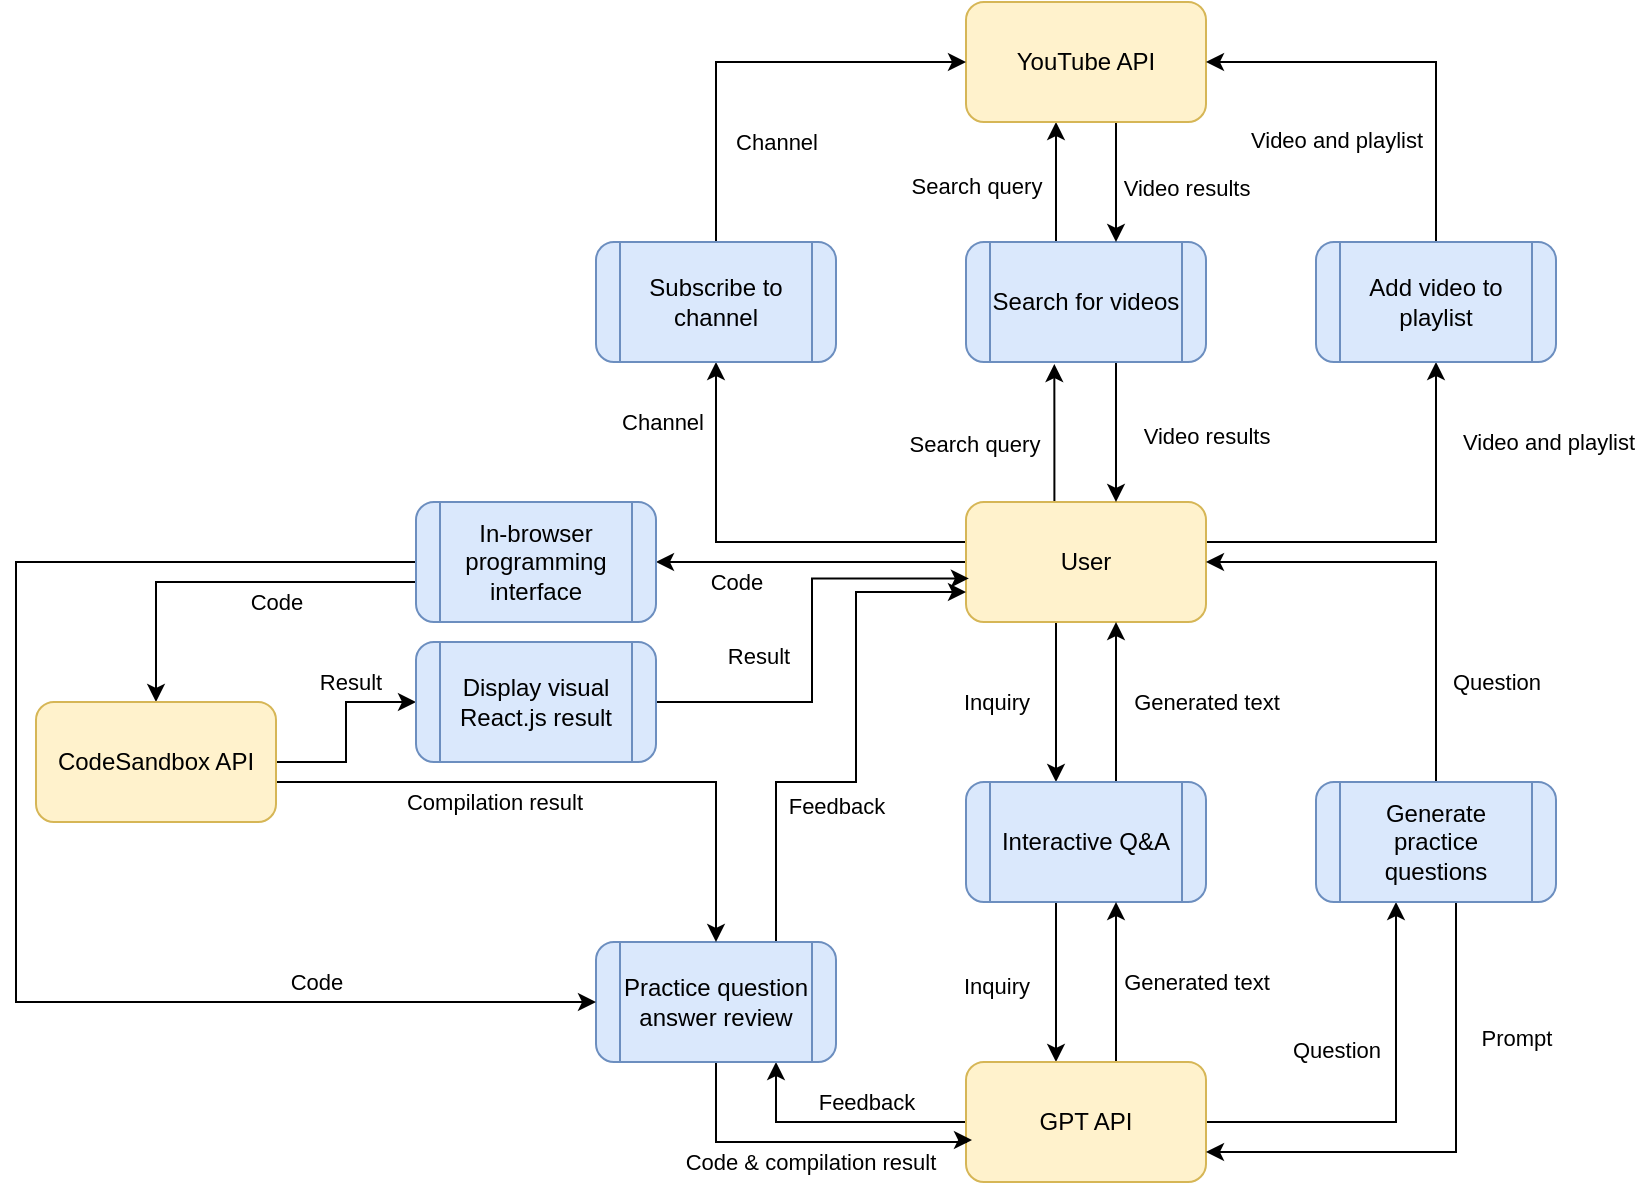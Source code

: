 <mxfile version="22.0.8" type="device">
  <diagram name="Page-1" id="ypOa5zoSojB9r4AnzR8N">
    <mxGraphModel dx="1562" dy="865" grid="1" gridSize="10" guides="1" tooltips="1" connect="1" arrows="1" fold="1" page="1" pageScale="1" pageWidth="850" pageHeight="1100" math="0" shadow="0">
      <root>
        <mxCell id="0" />
        <mxCell id="1" parent="0" />
        <mxCell id="GjJFV9fQAd99NkUiTiCJ-3" value="" style="edgeStyle=orthogonalEdgeStyle;rounded=0;orthogonalLoop=1;jettySize=auto;html=1;entryX=0.368;entryY=1.017;entryDx=0;entryDy=0;entryPerimeter=0;" edge="1" parent="1" source="GjJFV9fQAd99NkUiTiCJ-1" target="GjJFV9fQAd99NkUiTiCJ-2">
          <mxGeometry relative="1" as="geometry">
            <Array as="points">
              <mxPoint x="540" y="350" />
            </Array>
          </mxGeometry>
        </mxCell>
        <mxCell id="GjJFV9fQAd99NkUiTiCJ-4" value="Search query" style="edgeLabel;html=1;align=center;verticalAlign=middle;resizable=0;points=[];" vertex="1" connectable="0" parent="GjJFV9fQAd99NkUiTiCJ-3">
          <mxGeometry y="3" relative="1" as="geometry">
            <mxPoint x="-37" y="5" as="offset" />
          </mxGeometry>
        </mxCell>
        <mxCell id="GjJFV9fQAd99NkUiTiCJ-13" value="" style="edgeStyle=orthogonalEdgeStyle;rounded=0;orthogonalLoop=1;jettySize=auto;html=1;" edge="1" parent="1" source="GjJFV9fQAd99NkUiTiCJ-1" target="GjJFV9fQAd99NkUiTiCJ-12">
          <mxGeometry relative="1" as="geometry">
            <Array as="points">
              <mxPoint x="730" y="410" />
            </Array>
          </mxGeometry>
        </mxCell>
        <mxCell id="GjJFV9fQAd99NkUiTiCJ-15" value="Video and playlist" style="edgeLabel;html=1;align=center;verticalAlign=middle;resizable=0;points=[];" vertex="1" connectable="0" parent="GjJFV9fQAd99NkUiTiCJ-13">
          <mxGeometry x="-0.08" y="3" relative="1" as="geometry">
            <mxPoint x="76" y="-47" as="offset" />
          </mxGeometry>
        </mxCell>
        <mxCell id="GjJFV9fQAd99NkUiTiCJ-19" value="" style="edgeStyle=orthogonalEdgeStyle;rounded=0;orthogonalLoop=1;jettySize=auto;html=1;" edge="1" parent="1" source="GjJFV9fQAd99NkUiTiCJ-1" target="GjJFV9fQAd99NkUiTiCJ-18">
          <mxGeometry relative="1" as="geometry">
            <Array as="points">
              <mxPoint x="370" y="410" />
            </Array>
          </mxGeometry>
        </mxCell>
        <mxCell id="GjJFV9fQAd99NkUiTiCJ-21" value="Channel" style="edgeLabel;html=1;align=center;verticalAlign=middle;resizable=0;points=[];" vertex="1" connectable="0" parent="GjJFV9fQAd99NkUiTiCJ-19">
          <mxGeometry x="-0.412" y="-3" relative="1" as="geometry">
            <mxPoint x="-89" y="-57" as="offset" />
          </mxGeometry>
        </mxCell>
        <mxCell id="GjJFV9fQAd99NkUiTiCJ-24" value="" style="edgeStyle=orthogonalEdgeStyle;rounded=0;orthogonalLoop=1;jettySize=auto;html=1;" edge="1" parent="1" source="GjJFV9fQAd99NkUiTiCJ-1" target="GjJFV9fQAd99NkUiTiCJ-23">
          <mxGeometry relative="1" as="geometry">
            <Array as="points">
              <mxPoint x="540" y="490" />
              <mxPoint x="540" y="490" />
            </Array>
          </mxGeometry>
        </mxCell>
        <mxCell id="GjJFV9fQAd99NkUiTiCJ-25" value="Inquiry" style="edgeLabel;html=1;align=center;verticalAlign=middle;resizable=0;points=[];" vertex="1" connectable="0" parent="GjJFV9fQAd99NkUiTiCJ-24">
          <mxGeometry y="-1" relative="1" as="geometry">
            <mxPoint x="-29" as="offset" />
          </mxGeometry>
        </mxCell>
        <mxCell id="GjJFV9fQAd99NkUiTiCJ-44" style="edgeStyle=orthogonalEdgeStyle;rounded=0;orthogonalLoop=1;jettySize=auto;html=1;entryX=1;entryY=0.5;entryDx=0;entryDy=0;" edge="1" parent="1" source="GjJFV9fQAd99NkUiTiCJ-1" target="GjJFV9fQAd99NkUiTiCJ-45">
          <mxGeometry relative="1" as="geometry">
            <mxPoint x="320" y="440" as="targetPoint" />
          </mxGeometry>
        </mxCell>
        <mxCell id="GjJFV9fQAd99NkUiTiCJ-47" value="Code" style="edgeLabel;html=1;align=center;verticalAlign=middle;resizable=0;points=[];" vertex="1" connectable="0" parent="GjJFV9fQAd99NkUiTiCJ-44">
          <mxGeometry x="-0.052" y="-1" relative="1" as="geometry">
            <mxPoint x="-42" y="11" as="offset" />
          </mxGeometry>
        </mxCell>
        <mxCell id="GjJFV9fQAd99NkUiTiCJ-1" value="User" style="rounded=1;whiteSpace=wrap;html=1;fillColor=#fff2cc;strokeColor=#d6b656;" vertex="1" parent="1">
          <mxGeometry x="495" y="390" width="120" height="60" as="geometry" />
        </mxCell>
        <mxCell id="GjJFV9fQAd99NkUiTiCJ-5" style="edgeStyle=orthogonalEdgeStyle;rounded=0;orthogonalLoop=1;jettySize=auto;html=1;" edge="1" parent="1">
          <mxGeometry relative="1" as="geometry">
            <mxPoint x="570" y="320" as="sourcePoint" />
            <mxPoint x="570" y="390" as="targetPoint" />
            <Array as="points">
              <mxPoint x="570" y="320" />
              <mxPoint x="570" y="390" />
            </Array>
          </mxGeometry>
        </mxCell>
        <mxCell id="GjJFV9fQAd99NkUiTiCJ-6" value="Video results" style="edgeLabel;html=1;align=center;verticalAlign=middle;resizable=0;points=[];" vertex="1" connectable="0" parent="GjJFV9fQAd99NkUiTiCJ-5">
          <mxGeometry x="-0.1" relative="1" as="geometry">
            <mxPoint x="45" y="5" as="offset" />
          </mxGeometry>
        </mxCell>
        <mxCell id="GjJFV9fQAd99NkUiTiCJ-8" value="" style="edgeStyle=orthogonalEdgeStyle;rounded=0;orthogonalLoop=1;jettySize=auto;html=1;exitX=0.375;exitY=0;exitDx=0;exitDy=0;exitPerimeter=0;" edge="1" parent="1" source="GjJFV9fQAd99NkUiTiCJ-2" target="GjJFV9fQAd99NkUiTiCJ-7">
          <mxGeometry relative="1" as="geometry">
            <mxPoint x="540" y="190" as="targetPoint" />
            <Array as="points">
              <mxPoint x="540" y="200" />
              <mxPoint x="540" y="200" />
            </Array>
          </mxGeometry>
        </mxCell>
        <mxCell id="GjJFV9fQAd99NkUiTiCJ-9" value="Search query" style="edgeLabel;html=1;align=center;verticalAlign=middle;resizable=0;points=[];" vertex="1" connectable="0" parent="GjJFV9fQAd99NkUiTiCJ-8">
          <mxGeometry x="-0.05" y="1" relative="1" as="geometry">
            <mxPoint x="-39" as="offset" />
          </mxGeometry>
        </mxCell>
        <mxCell id="GjJFV9fQAd99NkUiTiCJ-2" value="Search for videos" style="shape=process;whiteSpace=wrap;html=1;backgroundOutline=1;fillColor=#dae8fc;strokeColor=#6c8ebf;rounded=1;" vertex="1" parent="1">
          <mxGeometry x="495" y="260" width="120" height="60" as="geometry" />
        </mxCell>
        <mxCell id="GjJFV9fQAd99NkUiTiCJ-10" value="" style="edgeStyle=orthogonalEdgeStyle;rounded=0;orthogonalLoop=1;jettySize=auto;html=1;" edge="1" parent="1" source="GjJFV9fQAd99NkUiTiCJ-7" target="GjJFV9fQAd99NkUiTiCJ-2">
          <mxGeometry relative="1" as="geometry">
            <Array as="points">
              <mxPoint x="570" y="230" />
              <mxPoint x="570" y="230" />
            </Array>
          </mxGeometry>
        </mxCell>
        <mxCell id="GjJFV9fQAd99NkUiTiCJ-11" value="Video results" style="edgeLabel;html=1;align=center;verticalAlign=middle;resizable=0;points=[];" vertex="1" connectable="0" parent="GjJFV9fQAd99NkUiTiCJ-10">
          <mxGeometry x="-0.275" y="1" relative="1" as="geometry">
            <mxPoint x="34" y="11" as="offset" />
          </mxGeometry>
        </mxCell>
        <mxCell id="GjJFV9fQAd99NkUiTiCJ-7" value="YouTube API" style="whiteSpace=wrap;html=1;fillColor=#fff2cc;strokeColor=#d6b656;rounded=1;" vertex="1" parent="1">
          <mxGeometry x="495" y="140" width="120" height="60" as="geometry" />
        </mxCell>
        <mxCell id="GjJFV9fQAd99NkUiTiCJ-16" style="edgeStyle=orthogonalEdgeStyle;rounded=0;orthogonalLoop=1;jettySize=auto;html=1;entryX=1;entryY=0.5;entryDx=0;entryDy=0;" edge="1" parent="1" source="GjJFV9fQAd99NkUiTiCJ-12" target="GjJFV9fQAd99NkUiTiCJ-7">
          <mxGeometry relative="1" as="geometry">
            <Array as="points">
              <mxPoint x="730" y="170" />
            </Array>
          </mxGeometry>
        </mxCell>
        <mxCell id="GjJFV9fQAd99NkUiTiCJ-17" value="Video and playlist" style="edgeLabel;html=1;align=center;verticalAlign=middle;resizable=0;points=[];" vertex="1" connectable="0" parent="GjJFV9fQAd99NkUiTiCJ-16">
          <mxGeometry x="-0.455" relative="1" as="geometry">
            <mxPoint x="-50" y="5" as="offset" />
          </mxGeometry>
        </mxCell>
        <mxCell id="GjJFV9fQAd99NkUiTiCJ-12" value="Add video to playlist" style="shape=process;whiteSpace=wrap;html=1;backgroundOutline=1;fillColor=#dae8fc;strokeColor=#6c8ebf;rounded=1;" vertex="1" parent="1">
          <mxGeometry x="670" y="260" width="120" height="60" as="geometry" />
        </mxCell>
        <mxCell id="GjJFV9fQAd99NkUiTiCJ-20" style="edgeStyle=orthogonalEdgeStyle;rounded=0;orthogonalLoop=1;jettySize=auto;html=1;entryX=0;entryY=0.5;entryDx=0;entryDy=0;" edge="1" parent="1" source="GjJFV9fQAd99NkUiTiCJ-18" target="GjJFV9fQAd99NkUiTiCJ-7">
          <mxGeometry relative="1" as="geometry">
            <Array as="points">
              <mxPoint x="370" y="170" />
            </Array>
          </mxGeometry>
        </mxCell>
        <mxCell id="GjJFV9fQAd99NkUiTiCJ-22" value="Channel" style="edgeLabel;html=1;align=center;verticalAlign=middle;resizable=0;points=[];" vertex="1" connectable="0" parent="GjJFV9fQAd99NkUiTiCJ-20">
          <mxGeometry x="-0.488" y="1" relative="1" as="geometry">
            <mxPoint x="31" y="5" as="offset" />
          </mxGeometry>
        </mxCell>
        <mxCell id="GjJFV9fQAd99NkUiTiCJ-18" value="Subscribe to channel" style="shape=process;whiteSpace=wrap;html=1;backgroundOutline=1;fillColor=#dae8fc;strokeColor=#6c8ebf;rounded=1;" vertex="1" parent="1">
          <mxGeometry x="310" y="260" width="120" height="60" as="geometry" />
        </mxCell>
        <mxCell id="GjJFV9fQAd99NkUiTiCJ-26" style="edgeStyle=orthogonalEdgeStyle;rounded=0;orthogonalLoop=1;jettySize=auto;html=1;" edge="1" parent="1" source="GjJFV9fQAd99NkUiTiCJ-23" target="GjJFV9fQAd99NkUiTiCJ-1">
          <mxGeometry relative="1" as="geometry">
            <Array as="points">
              <mxPoint x="570" y="490" />
              <mxPoint x="570" y="490" />
            </Array>
          </mxGeometry>
        </mxCell>
        <mxCell id="GjJFV9fQAd99NkUiTiCJ-27" value="Generated text" style="edgeLabel;html=1;align=center;verticalAlign=middle;resizable=0;points=[];" vertex="1" connectable="0" parent="GjJFV9fQAd99NkUiTiCJ-26">
          <mxGeometry x="0.025" y="-2" relative="1" as="geometry">
            <mxPoint x="43" y="1" as="offset" />
          </mxGeometry>
        </mxCell>
        <mxCell id="GjJFV9fQAd99NkUiTiCJ-29" value="" style="edgeStyle=orthogonalEdgeStyle;rounded=0;orthogonalLoop=1;jettySize=auto;html=1;" edge="1" parent="1" source="GjJFV9fQAd99NkUiTiCJ-23" target="GjJFV9fQAd99NkUiTiCJ-28">
          <mxGeometry relative="1" as="geometry">
            <Array as="points">
              <mxPoint x="540" y="620" />
              <mxPoint x="540" y="620" />
            </Array>
          </mxGeometry>
        </mxCell>
        <mxCell id="GjJFV9fQAd99NkUiTiCJ-30" value="Inquiry" style="edgeLabel;html=1;align=center;verticalAlign=middle;resizable=0;points=[];" vertex="1" connectable="0" parent="GjJFV9fQAd99NkUiTiCJ-29">
          <mxGeometry x="0.05" y="-3" relative="1" as="geometry">
            <mxPoint x="-27" as="offset" />
          </mxGeometry>
        </mxCell>
        <mxCell id="GjJFV9fQAd99NkUiTiCJ-23" value="Interactive Q&amp;amp;A" style="shape=process;whiteSpace=wrap;html=1;backgroundOutline=1;fillColor=#dae8fc;strokeColor=#6c8ebf;rounded=1;" vertex="1" parent="1">
          <mxGeometry x="495" y="530" width="120" height="60" as="geometry" />
        </mxCell>
        <mxCell id="GjJFV9fQAd99NkUiTiCJ-31" style="edgeStyle=orthogonalEdgeStyle;rounded=0;orthogonalLoop=1;jettySize=auto;html=1;" edge="1" parent="1" source="GjJFV9fQAd99NkUiTiCJ-28">
          <mxGeometry relative="1" as="geometry">
            <mxPoint x="570" y="590" as="targetPoint" />
            <Array as="points">
              <mxPoint x="570" y="590" />
            </Array>
          </mxGeometry>
        </mxCell>
        <mxCell id="GjJFV9fQAd99NkUiTiCJ-32" value="Generated text" style="edgeLabel;html=1;align=center;verticalAlign=middle;resizable=0;points=[];" vertex="1" connectable="0" parent="GjJFV9fQAd99NkUiTiCJ-31">
          <mxGeometry x="0.15" y="-1" relative="1" as="geometry">
            <mxPoint x="39" y="6" as="offset" />
          </mxGeometry>
        </mxCell>
        <mxCell id="GjJFV9fQAd99NkUiTiCJ-39" value="" style="edgeStyle=orthogonalEdgeStyle;rounded=0;orthogonalLoop=1;jettySize=auto;html=1;" edge="1" parent="1" source="GjJFV9fQAd99NkUiTiCJ-28" target="GjJFV9fQAd99NkUiTiCJ-38">
          <mxGeometry relative="1" as="geometry">
            <Array as="points">
              <mxPoint x="710" y="700" />
            </Array>
          </mxGeometry>
        </mxCell>
        <mxCell id="GjJFV9fQAd99NkUiTiCJ-40" value="Question" style="edgeLabel;html=1;align=center;verticalAlign=middle;resizable=0;points=[];" vertex="1" connectable="0" parent="GjJFV9fQAd99NkUiTiCJ-39">
          <mxGeometry x="0.624" y="-2" relative="1" as="geometry">
            <mxPoint x="-32" y="35" as="offset" />
          </mxGeometry>
        </mxCell>
        <mxCell id="GjJFV9fQAd99NkUiTiCJ-64" style="edgeStyle=orthogonalEdgeStyle;rounded=0;orthogonalLoop=1;jettySize=auto;html=1;entryX=0.75;entryY=1;entryDx=0;entryDy=0;" edge="1" parent="1" source="GjJFV9fQAd99NkUiTiCJ-28" target="GjJFV9fQAd99NkUiTiCJ-35">
          <mxGeometry relative="1" as="geometry" />
        </mxCell>
        <mxCell id="GjJFV9fQAd99NkUiTiCJ-65" value="Feedback" style="edgeLabel;html=1;align=center;verticalAlign=middle;resizable=0;points=[];" vertex="1" connectable="0" parent="GjJFV9fQAd99NkUiTiCJ-64">
          <mxGeometry x="-0.2" y="-4" relative="1" as="geometry">
            <mxPoint y="-6" as="offset" />
          </mxGeometry>
        </mxCell>
        <mxCell id="GjJFV9fQAd99NkUiTiCJ-28" value="GPT API" style="whiteSpace=wrap;html=1;fillColor=#fff2cc;strokeColor=#d6b656;rounded=1;" vertex="1" parent="1">
          <mxGeometry x="495" y="670" width="120" height="60" as="geometry" />
        </mxCell>
        <mxCell id="GjJFV9fQAd99NkUiTiCJ-43" style="edgeStyle=orthogonalEdgeStyle;rounded=0;orthogonalLoop=1;jettySize=auto;html=1;entryX=0.025;entryY=0.65;entryDx=0;entryDy=0;entryPerimeter=0;" edge="1" parent="1" source="GjJFV9fQAd99NkUiTiCJ-35" target="GjJFV9fQAd99NkUiTiCJ-28">
          <mxGeometry relative="1" as="geometry">
            <Array as="points">
              <mxPoint x="370" y="710" />
              <mxPoint x="495" y="710" />
              <mxPoint x="495" y="709" />
            </Array>
          </mxGeometry>
        </mxCell>
        <mxCell id="GjJFV9fQAd99NkUiTiCJ-46" value="Code &amp;amp; compilation result" style="edgeLabel;html=1;align=center;verticalAlign=middle;resizable=0;points=[];" vertex="1" connectable="0" parent="GjJFV9fQAd99NkUiTiCJ-43">
          <mxGeometry x="-0.022" relative="1" as="geometry">
            <mxPoint x="4" y="10" as="offset" />
          </mxGeometry>
        </mxCell>
        <mxCell id="GjJFV9fQAd99NkUiTiCJ-66" style="edgeStyle=orthogonalEdgeStyle;rounded=0;orthogonalLoop=1;jettySize=auto;html=1;exitX=0.75;exitY=0;exitDx=0;exitDy=0;entryX=0;entryY=0.75;entryDx=0;entryDy=0;" edge="1" parent="1" source="GjJFV9fQAd99NkUiTiCJ-35" target="GjJFV9fQAd99NkUiTiCJ-1">
          <mxGeometry relative="1" as="geometry">
            <mxPoint x="490" y="440" as="targetPoint" />
            <Array as="points">
              <mxPoint x="400" y="530" />
              <mxPoint x="440" y="530" />
              <mxPoint x="440" y="435" />
            </Array>
          </mxGeometry>
        </mxCell>
        <mxCell id="GjJFV9fQAd99NkUiTiCJ-67" value="Feedback" style="edgeLabel;html=1;align=center;verticalAlign=middle;resizable=0;points=[];" vertex="1" connectable="0" parent="GjJFV9fQAd99NkUiTiCJ-66">
          <mxGeometry x="0.137" y="-3" relative="1" as="geometry">
            <mxPoint x="-13" y="45" as="offset" />
          </mxGeometry>
        </mxCell>
        <mxCell id="GjJFV9fQAd99NkUiTiCJ-35" value="Practice question answer review" style="shape=process;whiteSpace=wrap;html=1;backgroundOutline=1;fillColor=#dae8fc;strokeColor=#6c8ebf;rounded=1;" vertex="1" parent="1">
          <mxGeometry x="310" y="610" width="120" height="60" as="geometry" />
        </mxCell>
        <mxCell id="GjJFV9fQAd99NkUiTiCJ-41" style="edgeStyle=orthogonalEdgeStyle;rounded=0;orthogonalLoop=1;jettySize=auto;html=1;entryX=1;entryY=0.5;entryDx=0;entryDy=0;" edge="1" parent="1" source="GjJFV9fQAd99NkUiTiCJ-38" target="GjJFV9fQAd99NkUiTiCJ-1">
          <mxGeometry relative="1" as="geometry">
            <Array as="points">
              <mxPoint x="730" y="420" />
            </Array>
          </mxGeometry>
        </mxCell>
        <mxCell id="GjJFV9fQAd99NkUiTiCJ-42" value="Question" style="edgeLabel;html=1;align=center;verticalAlign=middle;resizable=0;points=[];" vertex="1" connectable="0" parent="GjJFV9fQAd99NkUiTiCJ-41">
          <mxGeometry x="-0.458" y="1" relative="1" as="geometry">
            <mxPoint x="31" y="11" as="offset" />
          </mxGeometry>
        </mxCell>
        <mxCell id="GjJFV9fQAd99NkUiTiCJ-69" style="edgeStyle=orthogonalEdgeStyle;rounded=0;orthogonalLoop=1;jettySize=auto;html=1;entryX=1;entryY=0.75;entryDx=0;entryDy=0;" edge="1" parent="1" source="GjJFV9fQAd99NkUiTiCJ-38" target="GjJFV9fQAd99NkUiTiCJ-28">
          <mxGeometry relative="1" as="geometry">
            <mxPoint x="620" y="710" as="targetPoint" />
            <Array as="points">
              <mxPoint x="740" y="715" />
            </Array>
          </mxGeometry>
        </mxCell>
        <mxCell id="GjJFV9fQAd99NkUiTiCJ-70" value="Prompt" style="edgeLabel;html=1;align=center;verticalAlign=middle;resizable=0;points=[];" vertex="1" connectable="0" parent="GjJFV9fQAd99NkUiTiCJ-69">
          <mxGeometry x="-0.585" relative="1" as="geometry">
            <mxPoint x="30" y="16" as="offset" />
          </mxGeometry>
        </mxCell>
        <mxCell id="GjJFV9fQAd99NkUiTiCJ-38" value="Generate practice questions" style="shape=process;whiteSpace=wrap;html=1;backgroundOutline=1;fillColor=#dae8fc;strokeColor=#6c8ebf;rounded=1;" vertex="1" parent="1">
          <mxGeometry x="670" y="530" width="120" height="60" as="geometry" />
        </mxCell>
        <mxCell id="GjJFV9fQAd99NkUiTiCJ-49" value="" style="edgeStyle=orthogonalEdgeStyle;rounded=0;orthogonalLoop=1;jettySize=auto;html=1;" edge="1" parent="1" source="GjJFV9fQAd99NkUiTiCJ-45" target="GjJFV9fQAd99NkUiTiCJ-48">
          <mxGeometry relative="1" as="geometry">
            <Array as="points">
              <mxPoint x="90" y="430" />
            </Array>
          </mxGeometry>
        </mxCell>
        <mxCell id="GjJFV9fQAd99NkUiTiCJ-50" value="Code" style="edgeLabel;html=1;align=center;verticalAlign=middle;resizable=0;points=[];" vertex="1" connectable="0" parent="GjJFV9fQAd99NkUiTiCJ-49">
          <mxGeometry x="0.106" y="1" relative="1" as="geometry">
            <mxPoint x="35" y="9" as="offset" />
          </mxGeometry>
        </mxCell>
        <mxCell id="GjJFV9fQAd99NkUiTiCJ-61" style="edgeStyle=orthogonalEdgeStyle;rounded=0;orthogonalLoop=1;jettySize=auto;html=1;entryX=0;entryY=0.5;entryDx=0;entryDy=0;" edge="1" parent="1" source="GjJFV9fQAd99NkUiTiCJ-45" target="GjJFV9fQAd99NkUiTiCJ-35">
          <mxGeometry relative="1" as="geometry">
            <Array as="points">
              <mxPoint x="20" y="420" />
              <mxPoint x="20" y="640" />
            </Array>
          </mxGeometry>
        </mxCell>
        <mxCell id="GjJFV9fQAd99NkUiTiCJ-63" value="Code" style="edgeLabel;html=1;align=center;verticalAlign=middle;resizable=0;points=[];" vertex="1" connectable="0" parent="GjJFV9fQAd99NkUiTiCJ-61">
          <mxGeometry x="-0.777" y="1" relative="1" as="geometry">
            <mxPoint x="29" y="209" as="offset" />
          </mxGeometry>
        </mxCell>
        <mxCell id="GjJFV9fQAd99NkUiTiCJ-45" value="In-browser programming interface" style="shape=process;whiteSpace=wrap;html=1;backgroundOutline=1;fillColor=#dae8fc;strokeColor=#6c8ebf;rounded=1;" vertex="1" parent="1">
          <mxGeometry x="220" y="390" width="120" height="60" as="geometry" />
        </mxCell>
        <mxCell id="GjJFV9fQAd99NkUiTiCJ-51" style="edgeStyle=orthogonalEdgeStyle;rounded=0;orthogonalLoop=1;jettySize=auto;html=1;entryX=0.5;entryY=0;entryDx=0;entryDy=0;" edge="1" parent="1" source="GjJFV9fQAd99NkUiTiCJ-48" target="GjJFV9fQAd99NkUiTiCJ-35">
          <mxGeometry relative="1" as="geometry">
            <Array as="points">
              <mxPoint x="370" y="530" />
            </Array>
          </mxGeometry>
        </mxCell>
        <mxCell id="GjJFV9fQAd99NkUiTiCJ-52" value="Compilation result" style="edgeLabel;html=1;align=center;verticalAlign=middle;resizable=0;points=[];" vertex="1" connectable="0" parent="GjJFV9fQAd99NkUiTiCJ-51">
          <mxGeometry x="-0.277" y="2" relative="1" as="geometry">
            <mxPoint y="12" as="offset" />
          </mxGeometry>
        </mxCell>
        <mxCell id="GjJFV9fQAd99NkUiTiCJ-57" value="" style="edgeStyle=orthogonalEdgeStyle;rounded=0;orthogonalLoop=1;jettySize=auto;html=1;" edge="1" parent="1" source="GjJFV9fQAd99NkUiTiCJ-48" target="GjJFV9fQAd99NkUiTiCJ-56">
          <mxGeometry relative="1" as="geometry" />
        </mxCell>
        <mxCell id="GjJFV9fQAd99NkUiTiCJ-58" value="Result" style="edgeLabel;html=1;align=center;verticalAlign=middle;resizable=0;points=[];" vertex="1" connectable="0" parent="GjJFV9fQAd99NkUiTiCJ-57">
          <mxGeometry x="0.02" y="-2" relative="1" as="geometry">
            <mxPoint y="-24" as="offset" />
          </mxGeometry>
        </mxCell>
        <mxCell id="GjJFV9fQAd99NkUiTiCJ-48" value="CodeSandbox API" style="whiteSpace=wrap;html=1;fillColor=#fff2cc;strokeColor=#d6b656;rounded=1;" vertex="1" parent="1">
          <mxGeometry x="30" y="490" width="120" height="60" as="geometry" />
        </mxCell>
        <mxCell id="GjJFV9fQAd99NkUiTiCJ-59" style="edgeStyle=orthogonalEdgeStyle;rounded=0;orthogonalLoop=1;jettySize=auto;html=1;entryX=0.012;entryY=0.637;entryDx=0;entryDy=0;entryPerimeter=0;" edge="1" parent="1" source="GjJFV9fQAd99NkUiTiCJ-56" target="GjJFV9fQAd99NkUiTiCJ-1">
          <mxGeometry relative="1" as="geometry">
            <mxPoint x="490" y="430" as="targetPoint" />
            <Array as="points">
              <mxPoint x="418" y="490" />
              <mxPoint x="418" y="428" />
            </Array>
          </mxGeometry>
        </mxCell>
        <mxCell id="GjJFV9fQAd99NkUiTiCJ-60" value="Result" style="edgeLabel;html=1;align=center;verticalAlign=middle;resizable=0;points=[];" vertex="1" connectable="0" parent="GjJFV9fQAd99NkUiTiCJ-59">
          <mxGeometry x="-0.062" y="-1" relative="1" as="geometry">
            <mxPoint x="-28" y="1" as="offset" />
          </mxGeometry>
        </mxCell>
        <mxCell id="GjJFV9fQAd99NkUiTiCJ-56" value="Display visual React.js result" style="shape=process;whiteSpace=wrap;html=1;backgroundOutline=1;fillColor=#dae8fc;strokeColor=#6c8ebf;rounded=1;" vertex="1" parent="1">
          <mxGeometry x="220" y="460" width="120" height="60" as="geometry" />
        </mxCell>
      </root>
    </mxGraphModel>
  </diagram>
</mxfile>
